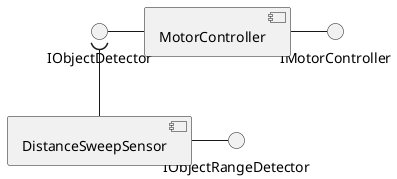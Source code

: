 @startuml Component Design

' interfaces
interface IObjectDetector
interface IObjectRangeDetector
interface IMotorController

' components
component MotorController
component DistanceSweepSensor

' Component MotorController
MotorController -left- IObjectDetector
MotorController -right- IMotorController

' Component DistanceSweepSensor
DistanceSweepSensor -up-( IObjectDetector
DistanceSweepSensor -right- IObjectRangeDetector

@enduml
